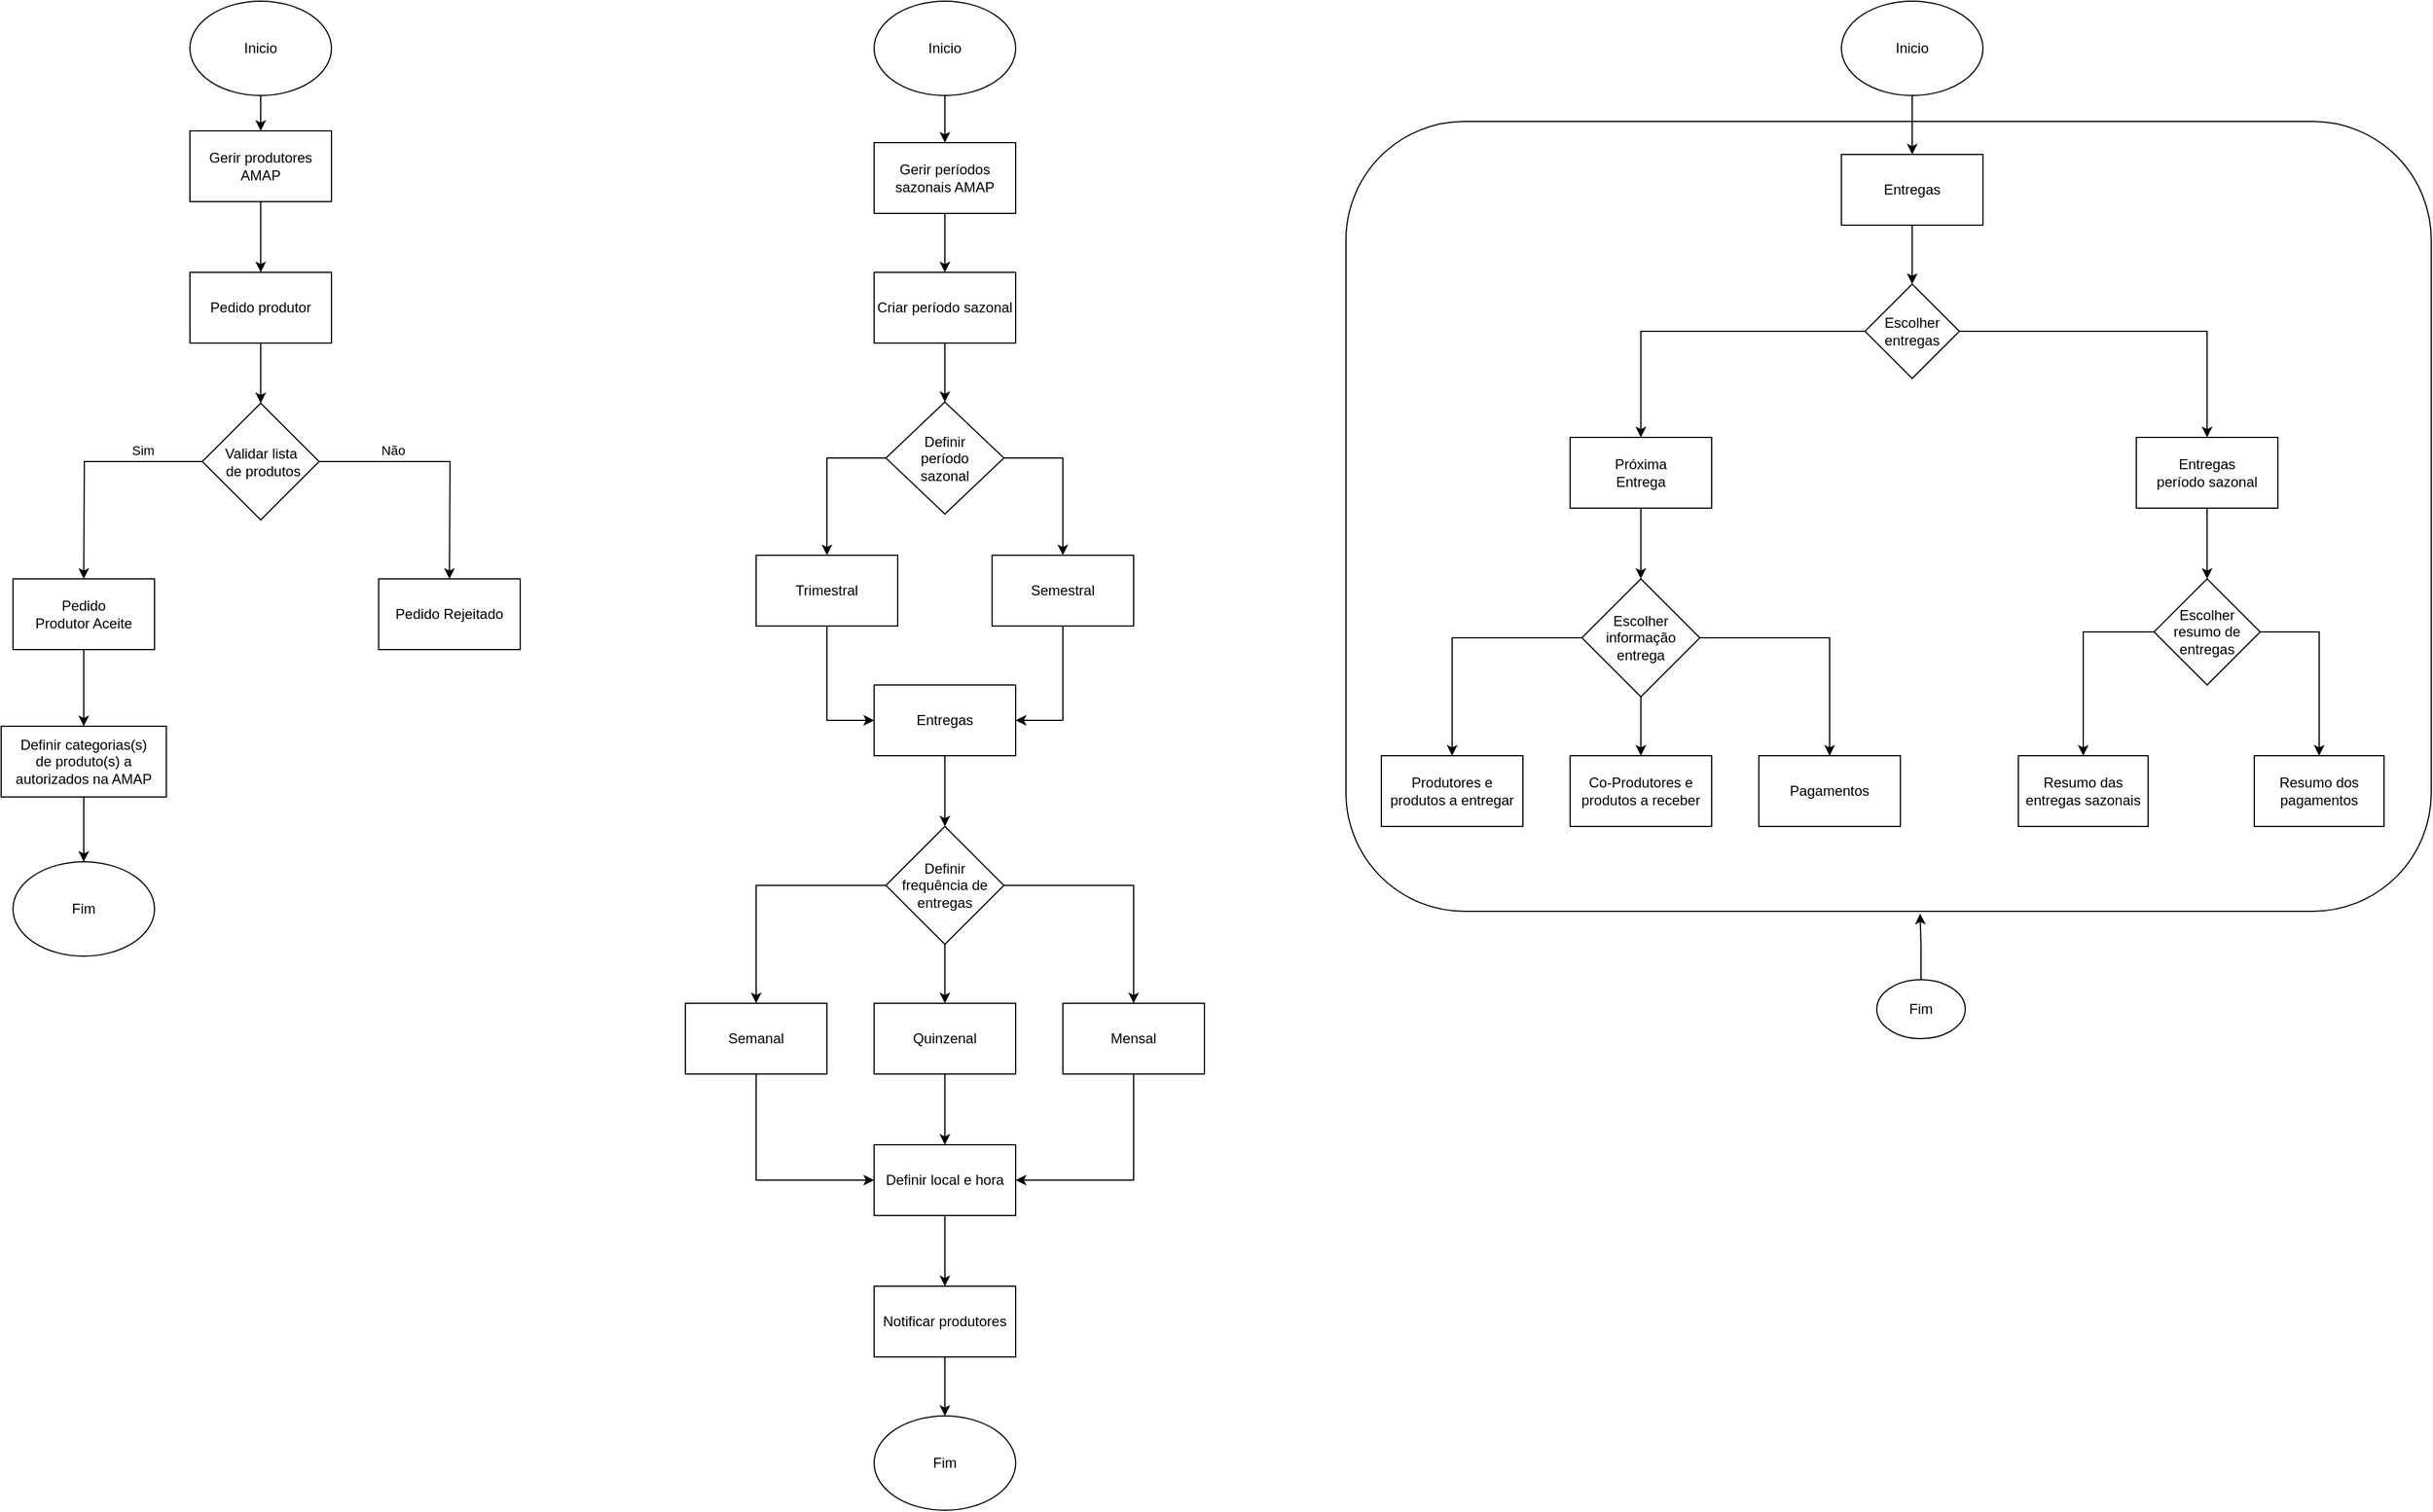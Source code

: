 <mxfile version="24.8.3">
  <diagram id="C5RBs43oDa-KdzZeNtuy" name="Page-1">
    <mxGraphModel dx="1434" dy="746" grid="1" gridSize="10" guides="1" tooltips="1" connect="1" arrows="1" fold="1" page="1" pageScale="1" pageWidth="827" pageHeight="1169" math="0" shadow="0">
      <root>
        <mxCell id="WIyWlLk6GJQsqaUBKTNV-0" />
        <mxCell id="WIyWlLk6GJQsqaUBKTNV-1" parent="WIyWlLk6GJQsqaUBKTNV-0" />
        <mxCell id="EHlQKIp9Hyzh21xTAEDl-6" value="" style="rounded=1;whiteSpace=wrap;html=1;" vertex="1" parent="WIyWlLk6GJQsqaUBKTNV-1">
          <mxGeometry x="1220" y="162" width="920" height="670" as="geometry" />
        </mxCell>
        <mxCell id="EHlQKIp9Hyzh21xTAEDl-9" style="edgeStyle=orthogonalEdgeStyle;rounded=0;orthogonalLoop=1;jettySize=auto;html=1;exitX=0.5;exitY=1;exitDx=0;exitDy=0;" edge="1" parent="WIyWlLk6GJQsqaUBKTNV-1" source="03JShoHPY47ac9KwAqlW-4" target="EHlQKIp9Hyzh21xTAEDl-8">
          <mxGeometry relative="1" as="geometry" />
        </mxCell>
        <mxCell id="03JShoHPY47ac9KwAqlW-4" value="Inicio" style="ellipse;whiteSpace=wrap;html=1;" parent="WIyWlLk6GJQsqaUBKTNV-1" vertex="1">
          <mxGeometry x="240" y="60" width="120" height="80" as="geometry" />
        </mxCell>
        <mxCell id="03JShoHPY47ac9KwAqlW-15" style="edgeStyle=orthogonalEdgeStyle;rounded=0;orthogonalLoop=1;jettySize=auto;html=1;exitX=0.5;exitY=1;exitDx=0;exitDy=0;entryX=0.5;entryY=0;entryDx=0;entryDy=0;" parent="WIyWlLk6GJQsqaUBKTNV-1" source="03JShoHPY47ac9KwAqlW-6" target="03JShoHPY47ac9KwAqlW-7" edge="1">
          <mxGeometry relative="1" as="geometry" />
        </mxCell>
        <mxCell id="03JShoHPY47ac9KwAqlW-6" value="Pedido produtor" style="rounded=0;whiteSpace=wrap;html=1;" parent="WIyWlLk6GJQsqaUBKTNV-1" vertex="1">
          <mxGeometry x="240" y="290" width="120" height="60" as="geometry" />
        </mxCell>
        <mxCell id="03JShoHPY47ac9KwAqlW-10" style="edgeStyle=orthogonalEdgeStyle;rounded=0;orthogonalLoop=1;jettySize=auto;html=1;entryX=0.5;entryY=0;entryDx=0;entryDy=0;" parent="WIyWlLk6GJQsqaUBKTNV-1" source="03JShoHPY47ac9KwAqlW-7" edge="1">
          <mxGeometry relative="1" as="geometry">
            <mxPoint x="460" y="550" as="targetPoint" />
          </mxGeometry>
        </mxCell>
        <mxCell id="03JShoHPY47ac9KwAqlW-13" value="Não" style="edgeLabel;html=1;align=center;verticalAlign=middle;resizable=0;points=[];" parent="03JShoHPY47ac9KwAqlW-10" vertex="1" connectable="0">
          <mxGeometry x="-0.209" y="-1" relative="1" as="geometry">
            <mxPoint x="-21" y="-11" as="offset" />
          </mxGeometry>
        </mxCell>
        <mxCell id="03JShoHPY47ac9KwAqlW-11" style="edgeStyle=orthogonalEdgeStyle;rounded=0;orthogonalLoop=1;jettySize=auto;html=1;exitX=0;exitY=0.5;exitDx=0;exitDy=0;entryX=0.5;entryY=0;entryDx=0;entryDy=0;" parent="WIyWlLk6GJQsqaUBKTNV-1" source="03JShoHPY47ac9KwAqlW-7" edge="1">
          <mxGeometry relative="1" as="geometry">
            <mxPoint x="150" y="550" as="targetPoint" />
          </mxGeometry>
        </mxCell>
        <mxCell id="03JShoHPY47ac9KwAqlW-12" value="Sim" style="edgeLabel;html=1;align=center;verticalAlign=middle;resizable=0;points=[];" parent="03JShoHPY47ac9KwAqlW-11" vertex="1" connectable="0">
          <mxGeometry x="-0.136" relative="1" as="geometry">
            <mxPoint x="35" y="-10" as="offset" />
          </mxGeometry>
        </mxCell>
        <mxCell id="03JShoHPY47ac9KwAqlW-7" value="Validar lista&lt;br&gt;&amp;nbsp;de produtos" style="rhombus;whiteSpace=wrap;html=1;" parent="WIyWlLk6GJQsqaUBKTNV-1" vertex="1">
          <mxGeometry x="250.5" y="401" width="99" height="99" as="geometry" />
        </mxCell>
        <mxCell id="03JShoHPY47ac9KwAqlW-21" value="Fim" style="ellipse;whiteSpace=wrap;html=1;" parent="WIyWlLk6GJQsqaUBKTNV-1" vertex="1">
          <mxGeometry x="90" y="790" width="120" height="80" as="geometry" />
        </mxCell>
        <mxCell id="EHlQKIp9Hyzh21xTAEDl-1" style="edgeStyle=orthogonalEdgeStyle;rounded=0;orthogonalLoop=1;jettySize=auto;html=1;exitX=0.5;exitY=1;exitDx=0;exitDy=0;" edge="1" parent="WIyWlLk6GJQsqaUBKTNV-1" source="03JShoHPY47ac9KwAqlW-23" target="EHlQKIp9Hyzh21xTAEDl-0">
          <mxGeometry relative="1" as="geometry" />
        </mxCell>
        <mxCell id="03JShoHPY47ac9KwAqlW-23" value="Inicio" style="ellipse;whiteSpace=wrap;html=1;" parent="WIyWlLk6GJQsqaUBKTNV-1" vertex="1">
          <mxGeometry x="820" y="60" width="120" height="80" as="geometry" />
        </mxCell>
        <mxCell id="03JShoHPY47ac9KwAqlW-30" style="edgeStyle=orthogonalEdgeStyle;rounded=0;orthogonalLoop=1;jettySize=auto;html=1;exitX=0.5;exitY=1;exitDx=0;exitDy=0;entryX=0.5;entryY=0;entryDx=0;entryDy=0;" parent="WIyWlLk6GJQsqaUBKTNV-1" source="03JShoHPY47ac9KwAqlW-24" target="03JShoHPY47ac9KwAqlW-27" edge="1">
          <mxGeometry relative="1" as="geometry" />
        </mxCell>
        <mxCell id="03JShoHPY47ac9KwAqlW-24" value="Criar período sazonal" style="rounded=0;whiteSpace=wrap;html=1;" parent="WIyWlLk6GJQsqaUBKTNV-1" vertex="1">
          <mxGeometry x="820" y="290" width="120" height="60" as="geometry" />
        </mxCell>
        <mxCell id="03JShoHPY47ac9KwAqlW-31" style="edgeStyle=orthogonalEdgeStyle;rounded=0;orthogonalLoop=1;jettySize=auto;html=1;exitX=0;exitY=0.5;exitDx=0;exitDy=0;entryX=0.5;entryY=0;entryDx=0;entryDy=0;" parent="WIyWlLk6GJQsqaUBKTNV-1" source="03JShoHPY47ac9KwAqlW-27" target="03JShoHPY47ac9KwAqlW-28" edge="1">
          <mxGeometry relative="1" as="geometry" />
        </mxCell>
        <mxCell id="03JShoHPY47ac9KwAqlW-32" style="edgeStyle=orthogonalEdgeStyle;rounded=0;orthogonalLoop=1;jettySize=auto;html=1;exitX=1;exitY=0.5;exitDx=0;exitDy=0;entryX=0.5;entryY=0;entryDx=0;entryDy=0;" parent="WIyWlLk6GJQsqaUBKTNV-1" source="03JShoHPY47ac9KwAqlW-27" target="03JShoHPY47ac9KwAqlW-29" edge="1">
          <mxGeometry relative="1" as="geometry" />
        </mxCell>
        <mxCell id="03JShoHPY47ac9KwAqlW-27" value="Definir&lt;div&gt;período&lt;/div&gt;&lt;div&gt;sazonal&lt;/div&gt;" style="rhombus;whiteSpace=wrap;html=1;" parent="WIyWlLk6GJQsqaUBKTNV-1" vertex="1">
          <mxGeometry x="830" y="400" width="100" height="95" as="geometry" />
        </mxCell>
        <mxCell id="03JShoHPY47ac9KwAqlW-34" style="edgeStyle=orthogonalEdgeStyle;rounded=0;orthogonalLoop=1;jettySize=auto;html=1;exitX=0.5;exitY=1;exitDx=0;exitDy=0;entryX=0;entryY=0.5;entryDx=0;entryDy=0;" parent="WIyWlLk6GJQsqaUBKTNV-1" source="03JShoHPY47ac9KwAqlW-28" target="03JShoHPY47ac9KwAqlW-33" edge="1">
          <mxGeometry relative="1" as="geometry" />
        </mxCell>
        <mxCell id="03JShoHPY47ac9KwAqlW-28" value="Trimestral" style="rounded=0;whiteSpace=wrap;html=1;" parent="WIyWlLk6GJQsqaUBKTNV-1" vertex="1">
          <mxGeometry x="720" y="530" width="120" height="60" as="geometry" />
        </mxCell>
        <mxCell id="03JShoHPY47ac9KwAqlW-35" style="edgeStyle=orthogonalEdgeStyle;rounded=0;orthogonalLoop=1;jettySize=auto;html=1;exitX=0.5;exitY=1;exitDx=0;exitDy=0;entryX=1;entryY=0.5;entryDx=0;entryDy=0;" parent="WIyWlLk6GJQsqaUBKTNV-1" source="03JShoHPY47ac9KwAqlW-29" target="03JShoHPY47ac9KwAqlW-33" edge="1">
          <mxGeometry relative="1" as="geometry" />
        </mxCell>
        <mxCell id="03JShoHPY47ac9KwAqlW-29" value="Semestral" style="rounded=0;whiteSpace=wrap;html=1;" parent="WIyWlLk6GJQsqaUBKTNV-1" vertex="1">
          <mxGeometry x="920" y="530" width="120" height="60" as="geometry" />
        </mxCell>
        <mxCell id="03JShoHPY47ac9KwAqlW-37" style="edgeStyle=orthogonalEdgeStyle;rounded=0;orthogonalLoop=1;jettySize=auto;html=1;exitX=0.5;exitY=1;exitDx=0;exitDy=0;" parent="WIyWlLk6GJQsqaUBKTNV-1" source="03JShoHPY47ac9KwAqlW-33" target="03JShoHPY47ac9KwAqlW-36" edge="1">
          <mxGeometry relative="1" as="geometry" />
        </mxCell>
        <mxCell id="03JShoHPY47ac9KwAqlW-33" value="Entregas" style="rounded=0;whiteSpace=wrap;html=1;" parent="WIyWlLk6GJQsqaUBKTNV-1" vertex="1">
          <mxGeometry x="820" y="640" width="120" height="60" as="geometry" />
        </mxCell>
        <mxCell id="03JShoHPY47ac9KwAqlW-41" style="edgeStyle=orthogonalEdgeStyle;rounded=0;orthogonalLoop=1;jettySize=auto;html=1;exitX=0.5;exitY=1;exitDx=0;exitDy=0;entryX=0.5;entryY=0;entryDx=0;entryDy=0;" parent="WIyWlLk6GJQsqaUBKTNV-1" source="03JShoHPY47ac9KwAqlW-36" target="03JShoHPY47ac9KwAqlW-39" edge="1">
          <mxGeometry relative="1" as="geometry" />
        </mxCell>
        <mxCell id="03JShoHPY47ac9KwAqlW-42" style="edgeStyle=orthogonalEdgeStyle;rounded=0;orthogonalLoop=1;jettySize=auto;html=1;exitX=1;exitY=0.5;exitDx=0;exitDy=0;entryX=0.5;entryY=0;entryDx=0;entryDy=0;" parent="WIyWlLk6GJQsqaUBKTNV-1" source="03JShoHPY47ac9KwAqlW-36" target="03JShoHPY47ac9KwAqlW-40" edge="1">
          <mxGeometry relative="1" as="geometry" />
        </mxCell>
        <mxCell id="03JShoHPY47ac9KwAqlW-43" style="edgeStyle=orthogonalEdgeStyle;rounded=0;orthogonalLoop=1;jettySize=auto;html=1;exitX=0;exitY=0.5;exitDx=0;exitDy=0;entryX=0.5;entryY=0;entryDx=0;entryDy=0;" parent="WIyWlLk6GJQsqaUBKTNV-1" source="03JShoHPY47ac9KwAqlW-36" target="03JShoHPY47ac9KwAqlW-38" edge="1">
          <mxGeometry relative="1" as="geometry" />
        </mxCell>
        <mxCell id="03JShoHPY47ac9KwAqlW-36" value="Definir&lt;div&gt;frequência de entregas&lt;/div&gt;" style="rhombus;whiteSpace=wrap;html=1;" parent="WIyWlLk6GJQsqaUBKTNV-1" vertex="1">
          <mxGeometry x="830" y="760" width="100" height="100" as="geometry" />
        </mxCell>
        <mxCell id="03JShoHPY47ac9KwAqlW-46" style="edgeStyle=orthogonalEdgeStyle;rounded=0;orthogonalLoop=1;jettySize=auto;html=1;exitX=0.5;exitY=1;exitDx=0;exitDy=0;entryX=0;entryY=0.5;entryDx=0;entryDy=0;" parent="WIyWlLk6GJQsqaUBKTNV-1" source="03JShoHPY47ac9KwAqlW-38" target="03JShoHPY47ac9KwAqlW-44" edge="1">
          <mxGeometry relative="1" as="geometry" />
        </mxCell>
        <mxCell id="03JShoHPY47ac9KwAqlW-38" value="Semanal" style="rounded=0;whiteSpace=wrap;html=1;" parent="WIyWlLk6GJQsqaUBKTNV-1" vertex="1">
          <mxGeometry x="660" y="910" width="120" height="60" as="geometry" />
        </mxCell>
        <mxCell id="03JShoHPY47ac9KwAqlW-45" style="edgeStyle=orthogonalEdgeStyle;rounded=0;orthogonalLoop=1;jettySize=auto;html=1;exitX=0.5;exitY=1;exitDx=0;exitDy=0;entryX=0.5;entryY=0;entryDx=0;entryDy=0;" parent="WIyWlLk6GJQsqaUBKTNV-1" source="03JShoHPY47ac9KwAqlW-39" target="03JShoHPY47ac9KwAqlW-44" edge="1">
          <mxGeometry relative="1" as="geometry" />
        </mxCell>
        <mxCell id="03JShoHPY47ac9KwAqlW-39" value="Quinzenal" style="rounded=0;whiteSpace=wrap;html=1;" parent="WIyWlLk6GJQsqaUBKTNV-1" vertex="1">
          <mxGeometry x="820" y="910" width="120" height="60" as="geometry" />
        </mxCell>
        <mxCell id="03JShoHPY47ac9KwAqlW-47" style="edgeStyle=orthogonalEdgeStyle;rounded=0;orthogonalLoop=1;jettySize=auto;html=1;exitX=0.5;exitY=1;exitDx=0;exitDy=0;entryX=1;entryY=0.5;entryDx=0;entryDy=0;" parent="WIyWlLk6GJQsqaUBKTNV-1" source="03JShoHPY47ac9KwAqlW-40" target="03JShoHPY47ac9KwAqlW-44" edge="1">
          <mxGeometry relative="1" as="geometry" />
        </mxCell>
        <mxCell id="03JShoHPY47ac9KwAqlW-40" value="Mensal" style="rounded=0;whiteSpace=wrap;html=1;" parent="WIyWlLk6GJQsqaUBKTNV-1" vertex="1">
          <mxGeometry x="980" y="910" width="120" height="60" as="geometry" />
        </mxCell>
        <mxCell id="EHlQKIp9Hyzh21xTAEDl-4" style="edgeStyle=orthogonalEdgeStyle;rounded=0;orthogonalLoop=1;jettySize=auto;html=1;exitX=0.5;exitY=1;exitDx=0;exitDy=0;entryX=0.5;entryY=0;entryDx=0;entryDy=0;" edge="1" parent="WIyWlLk6GJQsqaUBKTNV-1" source="03JShoHPY47ac9KwAqlW-44" target="EHlQKIp9Hyzh21xTAEDl-3">
          <mxGeometry relative="1" as="geometry" />
        </mxCell>
        <mxCell id="03JShoHPY47ac9KwAqlW-44" value="Definir local e hora" style="rounded=0;whiteSpace=wrap;html=1;" parent="WIyWlLk6GJQsqaUBKTNV-1" vertex="1">
          <mxGeometry x="820" y="1030" width="120" height="60" as="geometry" />
        </mxCell>
        <mxCell id="03JShoHPY47ac9KwAqlW-49" value="Fim" style="ellipse;whiteSpace=wrap;html=1;" parent="WIyWlLk6GJQsqaUBKTNV-1" vertex="1">
          <mxGeometry x="820" y="1260" width="120" height="80" as="geometry" />
        </mxCell>
        <mxCell id="03JShoHPY47ac9KwAqlW-52" style="edgeStyle=orthogonalEdgeStyle;rounded=0;orthogonalLoop=1;jettySize=auto;html=1;exitX=0.5;exitY=1;exitDx=0;exitDy=0;entryX=0.5;entryY=0;entryDx=0;entryDy=0;" parent="WIyWlLk6GJQsqaUBKTNV-1" source="03JShoHPY47ac9KwAqlW-50" target="03JShoHPY47ac9KwAqlW-51" edge="1">
          <mxGeometry relative="1" as="geometry" />
        </mxCell>
        <mxCell id="03JShoHPY47ac9KwAqlW-50" value="Inicio" style="ellipse;whiteSpace=wrap;html=1;" parent="WIyWlLk6GJQsqaUBKTNV-1" vertex="1">
          <mxGeometry x="1640" y="60" width="120" height="80" as="geometry" />
        </mxCell>
        <mxCell id="03JShoHPY47ac9KwAqlW-61" style="edgeStyle=orthogonalEdgeStyle;rounded=0;orthogonalLoop=1;jettySize=auto;html=1;exitX=0.5;exitY=1;exitDx=0;exitDy=0;entryX=0.5;entryY=0;entryDx=0;entryDy=0;" parent="WIyWlLk6GJQsqaUBKTNV-1" source="03JShoHPY47ac9KwAqlW-51" target="03JShoHPY47ac9KwAqlW-54" edge="1">
          <mxGeometry relative="1" as="geometry" />
        </mxCell>
        <mxCell id="03JShoHPY47ac9KwAqlW-51" value="Entregas" style="rounded=0;whiteSpace=wrap;html=1;" parent="WIyWlLk6GJQsqaUBKTNV-1" vertex="1">
          <mxGeometry x="1640" y="190" width="120" height="60" as="geometry" />
        </mxCell>
        <mxCell id="03JShoHPY47ac9KwAqlW-58" style="edgeStyle=orthogonalEdgeStyle;rounded=0;orthogonalLoop=1;jettySize=auto;html=1;exitX=1;exitY=0.5;exitDx=0;exitDy=0;entryX=0.5;entryY=0;entryDx=0;entryDy=0;" parent="WIyWlLk6GJQsqaUBKTNV-1" source="03JShoHPY47ac9KwAqlW-54" target="03JShoHPY47ac9KwAqlW-56" edge="1">
          <mxGeometry relative="1" as="geometry" />
        </mxCell>
        <mxCell id="03JShoHPY47ac9KwAqlW-59" style="edgeStyle=orthogonalEdgeStyle;rounded=0;orthogonalLoop=1;jettySize=auto;html=1;exitX=0;exitY=0.5;exitDx=0;exitDy=0;entryX=0.5;entryY=0;entryDx=0;entryDy=0;" parent="WIyWlLk6GJQsqaUBKTNV-1" source="03JShoHPY47ac9KwAqlW-54" target="03JShoHPY47ac9KwAqlW-55" edge="1">
          <mxGeometry relative="1" as="geometry" />
        </mxCell>
        <mxCell id="03JShoHPY47ac9KwAqlW-54" value="Escolher&lt;div&gt;entregas&lt;/div&gt;" style="rhombus;whiteSpace=wrap;html=1;" parent="WIyWlLk6GJQsqaUBKTNV-1" vertex="1">
          <mxGeometry x="1660" y="300" width="80" height="80" as="geometry" />
        </mxCell>
        <mxCell id="03JShoHPY47ac9KwAqlW-66" style="edgeStyle=orthogonalEdgeStyle;rounded=0;orthogonalLoop=1;jettySize=auto;html=1;exitX=0.5;exitY=1;exitDx=0;exitDy=0;" parent="WIyWlLk6GJQsqaUBKTNV-1" source="03JShoHPY47ac9KwAqlW-55" target="03JShoHPY47ac9KwAqlW-62" edge="1">
          <mxGeometry relative="1" as="geometry" />
        </mxCell>
        <mxCell id="03JShoHPY47ac9KwAqlW-55" value="Próxima&lt;div&gt;Entrega&lt;/div&gt;" style="rounded=0;whiteSpace=wrap;html=1;" parent="WIyWlLk6GJQsqaUBKTNV-1" vertex="1">
          <mxGeometry x="1410" y="430" width="120" height="60" as="geometry" />
        </mxCell>
        <mxCell id="03JShoHPY47ac9KwAqlW-76" style="edgeStyle=orthogonalEdgeStyle;rounded=0;orthogonalLoop=1;jettySize=auto;html=1;exitX=0.5;exitY=1;exitDx=0;exitDy=0;entryX=0.5;entryY=0;entryDx=0;entryDy=0;" parent="WIyWlLk6GJQsqaUBKTNV-1" source="03JShoHPY47ac9KwAqlW-56" target="03JShoHPY47ac9KwAqlW-71" edge="1">
          <mxGeometry relative="1" as="geometry" />
        </mxCell>
        <mxCell id="03JShoHPY47ac9KwAqlW-56" value="Entregas&lt;div&gt;período sazonal&lt;/div&gt;" style="rounded=0;whiteSpace=wrap;html=1;" parent="WIyWlLk6GJQsqaUBKTNV-1" vertex="1">
          <mxGeometry x="1890" y="430" width="120" height="60" as="geometry" />
        </mxCell>
        <mxCell id="03JShoHPY47ac9KwAqlW-67" style="edgeStyle=orthogonalEdgeStyle;rounded=0;orthogonalLoop=1;jettySize=auto;html=1;exitX=0.5;exitY=1;exitDx=0;exitDy=0;entryX=0.5;entryY=0;entryDx=0;entryDy=0;" parent="WIyWlLk6GJQsqaUBKTNV-1" source="03JShoHPY47ac9KwAqlW-62" target="03JShoHPY47ac9KwAqlW-64" edge="1">
          <mxGeometry relative="1" as="geometry" />
        </mxCell>
        <mxCell id="03JShoHPY47ac9KwAqlW-68" style="edgeStyle=orthogonalEdgeStyle;rounded=0;orthogonalLoop=1;jettySize=auto;html=1;exitX=1;exitY=0.5;exitDx=0;exitDy=0;entryX=0.5;entryY=0;entryDx=0;entryDy=0;" parent="WIyWlLk6GJQsqaUBKTNV-1" source="03JShoHPY47ac9KwAqlW-62" target="03JShoHPY47ac9KwAqlW-65" edge="1">
          <mxGeometry relative="1" as="geometry" />
        </mxCell>
        <mxCell id="03JShoHPY47ac9KwAqlW-69" style="edgeStyle=orthogonalEdgeStyle;rounded=0;orthogonalLoop=1;jettySize=auto;html=1;exitX=0;exitY=0.5;exitDx=0;exitDy=0;entryX=0.5;entryY=0;entryDx=0;entryDy=0;" parent="WIyWlLk6GJQsqaUBKTNV-1" source="03JShoHPY47ac9KwAqlW-62" target="03JShoHPY47ac9KwAqlW-63" edge="1">
          <mxGeometry relative="1" as="geometry" />
        </mxCell>
        <mxCell id="03JShoHPY47ac9KwAqlW-62" value="Escolher informação entrega" style="rhombus;whiteSpace=wrap;html=1;" parent="WIyWlLk6GJQsqaUBKTNV-1" vertex="1">
          <mxGeometry x="1420" y="550" width="100" height="100" as="geometry" />
        </mxCell>
        <mxCell id="03JShoHPY47ac9KwAqlW-63" value="Produtores e produtos a entregar" style="rounded=0;whiteSpace=wrap;html=1;" parent="WIyWlLk6GJQsqaUBKTNV-1" vertex="1">
          <mxGeometry x="1250" y="700" width="120" height="60" as="geometry" />
        </mxCell>
        <mxCell id="03JShoHPY47ac9KwAqlW-64" value="Co-Produtores e produtos a receber" style="rounded=0;whiteSpace=wrap;html=1;" parent="WIyWlLk6GJQsqaUBKTNV-1" vertex="1">
          <mxGeometry x="1410" y="700" width="120" height="60" as="geometry" />
        </mxCell>
        <mxCell id="03JShoHPY47ac9KwAqlW-65" value="Pagamentos" style="rounded=0;whiteSpace=wrap;html=1;" parent="WIyWlLk6GJQsqaUBKTNV-1" vertex="1">
          <mxGeometry x="1570" y="700" width="120" height="60" as="geometry" />
        </mxCell>
        <mxCell id="03JShoHPY47ac9KwAqlW-74" style="edgeStyle=orthogonalEdgeStyle;rounded=0;orthogonalLoop=1;jettySize=auto;html=1;exitX=0;exitY=0.5;exitDx=0;exitDy=0;" parent="WIyWlLk6GJQsqaUBKTNV-1" source="03JShoHPY47ac9KwAqlW-71" target="03JShoHPY47ac9KwAqlW-72" edge="1">
          <mxGeometry relative="1" as="geometry" />
        </mxCell>
        <mxCell id="03JShoHPY47ac9KwAqlW-75" style="edgeStyle=orthogonalEdgeStyle;rounded=0;orthogonalLoop=1;jettySize=auto;html=1;exitX=1;exitY=0.5;exitDx=0;exitDy=0;entryX=0.5;entryY=0;entryDx=0;entryDy=0;" parent="WIyWlLk6GJQsqaUBKTNV-1" source="03JShoHPY47ac9KwAqlW-71" target="03JShoHPY47ac9KwAqlW-73" edge="1">
          <mxGeometry relative="1" as="geometry" />
        </mxCell>
        <mxCell id="03JShoHPY47ac9KwAqlW-71" value="Escolher resumo de entregas" style="rhombus;whiteSpace=wrap;html=1;" parent="WIyWlLk6GJQsqaUBKTNV-1" vertex="1">
          <mxGeometry x="1905" y="550" width="90" height="90" as="geometry" />
        </mxCell>
        <mxCell id="03JShoHPY47ac9KwAqlW-72" value="Resumo das entregas sazonais" style="rounded=0;whiteSpace=wrap;html=1;" parent="WIyWlLk6GJQsqaUBKTNV-1" vertex="1">
          <mxGeometry x="1790" y="700" width="110" height="60" as="geometry" />
        </mxCell>
        <mxCell id="03JShoHPY47ac9KwAqlW-73" value="Resumo dos pagamentos" style="rounded=0;whiteSpace=wrap;html=1;" parent="WIyWlLk6GJQsqaUBKTNV-1" vertex="1">
          <mxGeometry x="1990" y="700" width="110" height="60" as="geometry" />
        </mxCell>
        <mxCell id="03JShoHPY47ac9KwAqlW-78" value="Fim" style="ellipse;whiteSpace=wrap;html=1;" parent="WIyWlLk6GJQsqaUBKTNV-1" vertex="1">
          <mxGeometry x="1670" y="890" width="75" height="50" as="geometry" />
        </mxCell>
        <mxCell id="EHlQKIp9Hyzh21xTAEDl-2" style="edgeStyle=orthogonalEdgeStyle;rounded=0;orthogonalLoop=1;jettySize=auto;html=1;exitX=0.5;exitY=1;exitDx=0;exitDy=0;entryX=0.5;entryY=0;entryDx=0;entryDy=0;" edge="1" parent="WIyWlLk6GJQsqaUBKTNV-1" source="EHlQKIp9Hyzh21xTAEDl-0" target="03JShoHPY47ac9KwAqlW-24">
          <mxGeometry relative="1" as="geometry" />
        </mxCell>
        <mxCell id="EHlQKIp9Hyzh21xTAEDl-0" value="Gerir períodos sazonais AMAP" style="rounded=0;whiteSpace=wrap;html=1;" vertex="1" parent="WIyWlLk6GJQsqaUBKTNV-1">
          <mxGeometry x="820" y="180" width="120" height="60" as="geometry" />
        </mxCell>
        <mxCell id="EHlQKIp9Hyzh21xTAEDl-5" style="edgeStyle=orthogonalEdgeStyle;rounded=0;orthogonalLoop=1;jettySize=auto;html=1;exitX=0.5;exitY=1;exitDx=0;exitDy=0;entryX=0.5;entryY=0;entryDx=0;entryDy=0;" edge="1" parent="WIyWlLk6GJQsqaUBKTNV-1" source="EHlQKIp9Hyzh21xTAEDl-3" target="03JShoHPY47ac9KwAqlW-49">
          <mxGeometry relative="1" as="geometry" />
        </mxCell>
        <mxCell id="EHlQKIp9Hyzh21xTAEDl-3" value="Notificar produtores" style="rounded=0;whiteSpace=wrap;html=1;" vertex="1" parent="WIyWlLk6GJQsqaUBKTNV-1">
          <mxGeometry x="820" y="1150" width="120" height="60" as="geometry" />
        </mxCell>
        <mxCell id="EHlQKIp9Hyzh21xTAEDl-7" style="edgeStyle=orthogonalEdgeStyle;rounded=0;orthogonalLoop=1;jettySize=auto;html=1;exitX=0.5;exitY=0;exitDx=0;exitDy=0;entryX=0.529;entryY=1.003;entryDx=0;entryDy=0;entryPerimeter=0;" edge="1" parent="WIyWlLk6GJQsqaUBKTNV-1" source="03JShoHPY47ac9KwAqlW-78" target="EHlQKIp9Hyzh21xTAEDl-6">
          <mxGeometry relative="1" as="geometry" />
        </mxCell>
        <mxCell id="EHlQKIp9Hyzh21xTAEDl-10" style="edgeStyle=orthogonalEdgeStyle;rounded=0;orthogonalLoop=1;jettySize=auto;html=1;exitX=0.5;exitY=1;exitDx=0;exitDy=0;entryX=0.5;entryY=0;entryDx=0;entryDy=0;" edge="1" parent="WIyWlLk6GJQsqaUBKTNV-1" source="EHlQKIp9Hyzh21xTAEDl-8" target="03JShoHPY47ac9KwAqlW-6">
          <mxGeometry relative="1" as="geometry" />
        </mxCell>
        <mxCell id="EHlQKIp9Hyzh21xTAEDl-8" value="Gerir produtores&lt;div&gt;AMAP&lt;/div&gt;" style="rounded=0;whiteSpace=wrap;html=1;" vertex="1" parent="WIyWlLk6GJQsqaUBKTNV-1">
          <mxGeometry x="240" y="170" width="120" height="60" as="geometry" />
        </mxCell>
        <mxCell id="EHlQKIp9Hyzh21xTAEDl-14" style="edgeStyle=orthogonalEdgeStyle;rounded=0;orthogonalLoop=1;jettySize=auto;html=1;exitX=0.5;exitY=1;exitDx=0;exitDy=0;entryX=0.5;entryY=0;entryDx=0;entryDy=0;" edge="1" parent="WIyWlLk6GJQsqaUBKTNV-1" source="EHlQKIp9Hyzh21xTAEDl-11" target="EHlQKIp9Hyzh21xTAEDl-13">
          <mxGeometry relative="1" as="geometry" />
        </mxCell>
        <mxCell id="EHlQKIp9Hyzh21xTAEDl-11" value="Pedido&lt;div&gt;Produtor Aceite&lt;/div&gt;" style="rounded=0;whiteSpace=wrap;html=1;" vertex="1" parent="WIyWlLk6GJQsqaUBKTNV-1">
          <mxGeometry x="90" y="550" width="120" height="60" as="geometry" />
        </mxCell>
        <mxCell id="EHlQKIp9Hyzh21xTAEDl-12" value="Pedido Rejeitado" style="rounded=0;whiteSpace=wrap;html=1;" vertex="1" parent="WIyWlLk6GJQsqaUBKTNV-1">
          <mxGeometry x="400" y="550" width="120" height="60" as="geometry" />
        </mxCell>
        <mxCell id="EHlQKIp9Hyzh21xTAEDl-15" style="edgeStyle=orthogonalEdgeStyle;rounded=0;orthogonalLoop=1;jettySize=auto;html=1;exitX=0.5;exitY=1;exitDx=0;exitDy=0;entryX=0.5;entryY=0;entryDx=0;entryDy=0;" edge="1" parent="WIyWlLk6GJQsqaUBKTNV-1" source="EHlQKIp9Hyzh21xTAEDl-13" target="03JShoHPY47ac9KwAqlW-21">
          <mxGeometry relative="1" as="geometry" />
        </mxCell>
        <mxCell id="EHlQKIp9Hyzh21xTAEDl-13" value="Definir categorias(s)&lt;div&gt;de produto(s) a autorizados na AMAP&lt;/div&gt;" style="rounded=0;whiteSpace=wrap;html=1;" vertex="1" parent="WIyWlLk6GJQsqaUBKTNV-1">
          <mxGeometry x="80" y="675" width="140" height="60" as="geometry" />
        </mxCell>
      </root>
    </mxGraphModel>
  </diagram>
</mxfile>
